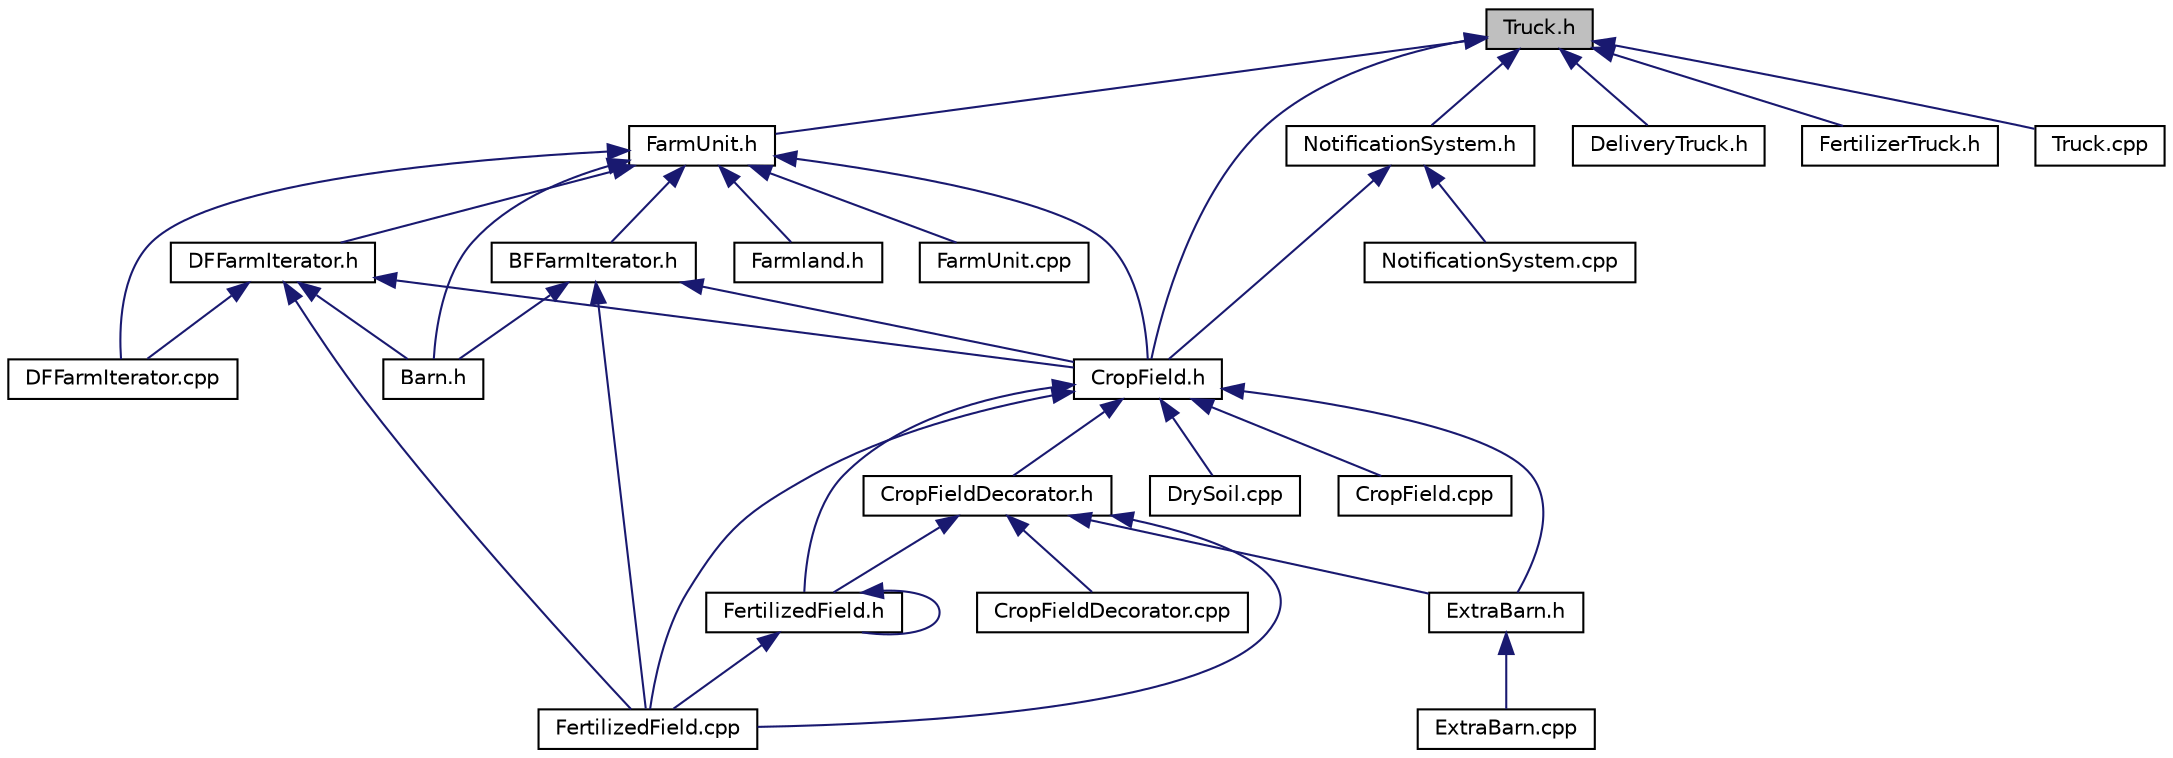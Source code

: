 digraph "Truck.h"
{
 // LATEX_PDF_SIZE
  edge [fontname="Helvetica",fontsize="10",labelfontname="Helvetica",labelfontsize="10"];
  node [fontname="Helvetica",fontsize="10",shape=record];
  Node1 [label="Truck.h",height=0.2,width=0.4,color="black", fillcolor="grey75", style="filled", fontcolor="black",tooltip="Class definition for Component 4 - Observer (Observer)"];
  Node1 -> Node2 [dir="back",color="midnightblue",fontsize="10",style="solid",fontname="Helvetica"];
  Node2 [label="CropField.h",height=0.2,width=0.4,color="black", fillcolor="white", style="filled",URL="$CropField_8h.html",tooltip="Class definition for Component 1 - Composite (Leaf), Class definition for Component 2 - State (Contex..."];
  Node2 -> Node3 [dir="back",color="midnightblue",fontsize="10",style="solid",fontname="Helvetica"];
  Node3 [label="CropField.cpp",height=0.2,width=0.4,color="black", fillcolor="white", style="filled",URL="$CropField_8cpp.html",tooltip="Implementation of the CropField class."];
  Node2 -> Node4 [dir="back",color="midnightblue",fontsize="10",style="solid",fontname="Helvetica"];
  Node4 [label="CropFieldDecorator.h",height=0.2,width=0.4,color="black", fillcolor="white", style="filled",URL="$CropFieldDecorator_8h.html",tooltip="Class definition for Component 3 - Decorator (Decorator)"];
  Node4 -> Node5 [dir="back",color="midnightblue",fontsize="10",style="solid",fontname="Helvetica"];
  Node5 [label="CropFieldDecorator.cpp",height=0.2,width=0.4,color="black", fillcolor="white", style="filled",URL="$CropFieldDecorator_8cpp.html",tooltip="Implementation of the CropFieldDecorator class."];
  Node4 -> Node6 [dir="back",color="midnightblue",fontsize="10",style="solid",fontname="Helvetica"];
  Node6 [label="ExtraBarn.h",height=0.2,width=0.4,color="black", fillcolor="white", style="filled",URL="$ExtraBarn_8h.html",tooltip="Class definition for Component 3 - Decorator (ConcreteDecorator)"];
  Node6 -> Node7 [dir="back",color="midnightblue",fontsize="10",style="solid",fontname="Helvetica"];
  Node7 [label="ExtraBarn.cpp",height=0.2,width=0.4,color="black", fillcolor="white", style="filled",URL="$ExtraBarn_8cpp.html",tooltip="Implementation of the ExtraBarn class, a concrete decorator for the CropField class."];
  Node4 -> Node8 [dir="back",color="midnightblue",fontsize="10",style="solid",fontname="Helvetica"];
  Node8 [label="FertilizedField.cpp",height=0.2,width=0.4,color="black", fillcolor="white", style="filled",URL="$FertilizedField_8cpp.html",tooltip="Class implementation for Component 3 - Decorator (ConcreteDecorator)"];
  Node4 -> Node9 [dir="back",color="midnightblue",fontsize="10",style="solid",fontname="Helvetica"];
  Node9 [label="FertilizedField.h",height=0.2,width=0.4,color="black", fillcolor="white", style="filled",URL="$FertilizedField_8h.html",tooltip="Class defintion for Component 3 - Decorator (ConcreteDecorator)"];
  Node9 -> Node8 [dir="back",color="midnightblue",fontsize="10",style="solid",fontname="Helvetica"];
  Node9 -> Node9 [dir="back",color="midnightblue",fontsize="10",style="solid",fontname="Helvetica"];
  Node2 -> Node10 [dir="back",color="midnightblue",fontsize="10",style="solid",fontname="Helvetica"];
  Node10 [label="DrySoil.cpp",height=0.2,width=0.4,color="black", fillcolor="white", style="filled",URL="$DrySoil_8cpp.html",tooltip="Implementation of the DrySoil class, a concrete state in the State design pattern."];
  Node2 -> Node6 [dir="back",color="midnightblue",fontsize="10",style="solid",fontname="Helvetica"];
  Node2 -> Node8 [dir="back",color="midnightblue",fontsize="10",style="solid",fontname="Helvetica"];
  Node2 -> Node9 [dir="back",color="midnightblue",fontsize="10",style="solid",fontname="Helvetica"];
  Node1 -> Node11 [dir="back",color="midnightblue",fontsize="10",style="solid",fontname="Helvetica"];
  Node11 [label="DeliveryTruck.h",height=0.2,width=0.4,color="black", fillcolor="white", style="filled",URL="$DeliveryTruck_8h.html",tooltip="Class definition for Component 4 - Observer (ConcreteObserver)"];
  Node1 -> Node12 [dir="back",color="midnightblue",fontsize="10",style="solid",fontname="Helvetica"];
  Node12 [label="FarmUnit.h",height=0.2,width=0.4,color="black", fillcolor="white", style="filled",URL="$FarmUnit_8h.html",tooltip="Class definition for Component 1 - Composite (Component) and Component 5 - Iterator (Aggregate)"];
  Node12 -> Node13 [dir="back",color="midnightblue",fontsize="10",style="solid",fontname="Helvetica"];
  Node13 [label="Barn.h",height=0.2,width=0.4,color="black", fillcolor="white", style="filled",URL="$Barn_8h.html",tooltip="Class definition for Component 1 - Composite (Leaf)"];
  Node12 -> Node14 [dir="back",color="midnightblue",fontsize="10",style="solid",fontname="Helvetica"];
  Node14 [label="BFFarmIterator.h",height=0.2,width=0.4,color="black", fillcolor="white", style="filled",URL="$BFFarmIterator_8h.html",tooltip="Class definition for Component 5 - Iterator(ConcreteIterator)"];
  Node14 -> Node13 [dir="back",color="midnightblue",fontsize="10",style="solid",fontname="Helvetica"];
  Node14 -> Node2 [dir="back",color="midnightblue",fontsize="10",style="solid",fontname="Helvetica"];
  Node14 -> Node8 [dir="back",color="midnightblue",fontsize="10",style="solid",fontname="Helvetica"];
  Node12 -> Node2 [dir="back",color="midnightblue",fontsize="10",style="solid",fontname="Helvetica"];
  Node12 -> Node15 [dir="back",color="midnightblue",fontsize="10",style="solid",fontname="Helvetica"];
  Node15 [label="DFFarmIterator.cpp",height=0.2,width=0.4,color="black", fillcolor="white", style="filled",URL="$DFFarmIterator_8cpp.html",tooltip="Implementation of the DFFarmIterator class."];
  Node12 -> Node16 [dir="back",color="midnightblue",fontsize="10",style="solid",fontname="Helvetica"];
  Node16 [label="DFFarmIterator.h",height=0.2,width=0.4,color="black", fillcolor="white", style="filled",URL="$DFFarmIterator_8h.html",tooltip="Class definition for Component 5 - Iterator (ConcreteIterator)"];
  Node16 -> Node13 [dir="back",color="midnightblue",fontsize="10",style="solid",fontname="Helvetica"];
  Node16 -> Node2 [dir="back",color="midnightblue",fontsize="10",style="solid",fontname="Helvetica"];
  Node16 -> Node15 [dir="back",color="midnightblue",fontsize="10",style="solid",fontname="Helvetica"];
  Node16 -> Node8 [dir="back",color="midnightblue",fontsize="10",style="solid",fontname="Helvetica"];
  Node12 -> Node17 [dir="back",color="midnightblue",fontsize="10",style="solid",fontname="Helvetica"];
  Node17 [label="Farmland.h",height=0.2,width=0.4,color="black", fillcolor="white", style="filled",URL="$Farmland_8h.html",tooltip="Class implementation for Component 1 - Composite (Composite) and Class implementation for Component 5..."];
  Node12 -> Node18 [dir="back",color="midnightblue",fontsize="10",style="solid",fontname="Helvetica"];
  Node18 [label="FarmUnit.cpp",height=0.2,width=0.4,color="black", fillcolor="white", style="filled",URL="$FarmUnit_8cpp.html",tooltip="Class implementation for Component 1 - Composite (Component) and Component 5 - Iterator (Aggregate)"];
  Node1 -> Node19 [dir="back",color="midnightblue",fontsize="10",style="solid",fontname="Helvetica"];
  Node19 [label="FertilizerTruck.h",height=0.2,width=0.4,color="black", fillcolor="white", style="filled",URL="$FertilizerTruck_8h.html",tooltip="Class definition for Component 4 - Observer (ConcreteObserver)"];
  Node1 -> Node20 [dir="back",color="midnightblue",fontsize="10",style="solid",fontname="Helvetica"];
  Node20 [label="NotificationSystem.h",height=0.2,width=0.4,color="black", fillcolor="white", style="filled",URL="$NotificationSystem_8h.html",tooltip="Class definition for Component 4 - Observer (Subject)"];
  Node20 -> Node2 [dir="back",color="midnightblue",fontsize="10",style="solid",fontname="Helvetica"];
  Node20 -> Node21 [dir="back",color="midnightblue",fontsize="10",style="solid",fontname="Helvetica"];
  Node21 [label="NotificationSystem.cpp",height=0.2,width=0.4,color="black", fillcolor="white", style="filled",URL="$NotificationSystem_8cpp.html",tooltip="Implementation of the NotificationSystem class (Subject in the Observer Pattern)."];
  Node1 -> Node22 [dir="back",color="midnightblue",fontsize="10",style="solid",fontname="Helvetica"];
  Node22 [label="Truck.cpp",height=0.2,width=0.4,color="black", fillcolor="white", style="filled",URL="$Truck_8cpp.html",tooltip="Implementation of the Truck class (Observer in the Observer Pattern)."];
}
